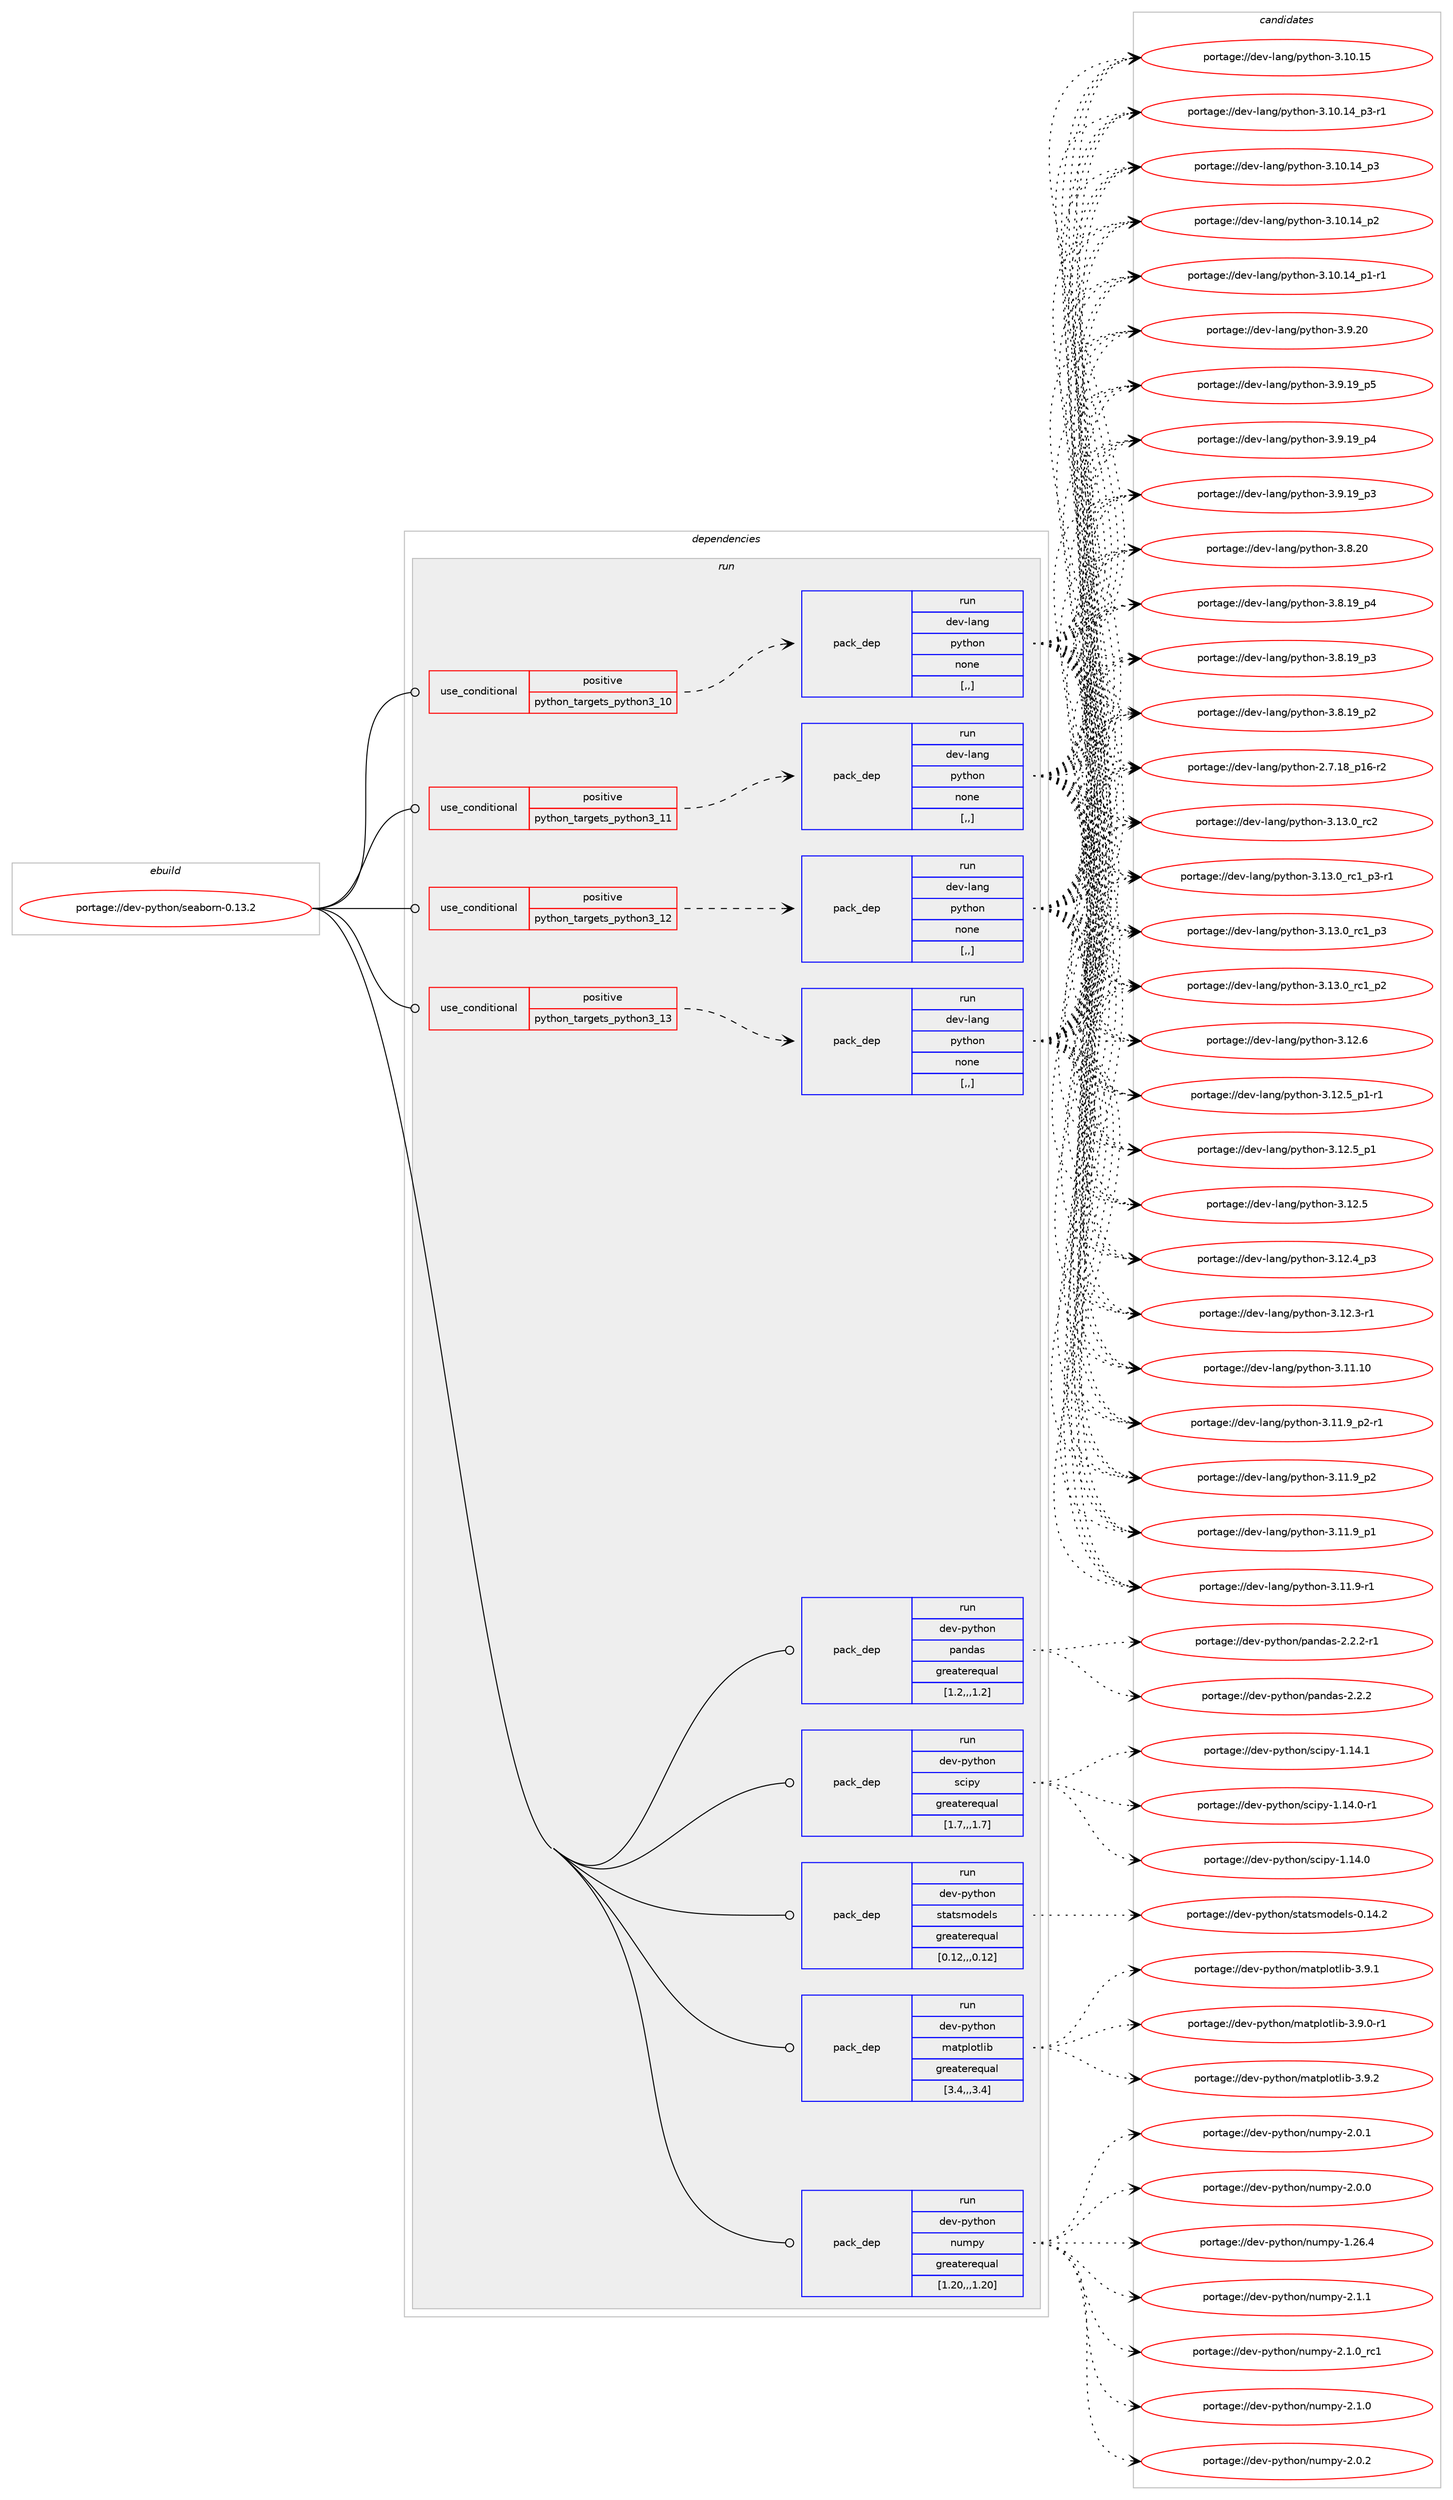 digraph prolog {

# *************
# Graph options
# *************

newrank=true;
concentrate=true;
compound=true;
graph [rankdir=LR,fontname=Helvetica,fontsize=10,ranksep=1.5];#, ranksep=2.5, nodesep=0.2];
edge  [arrowhead=vee];
node  [fontname=Helvetica,fontsize=10];

# **********
# The ebuild
# **********

subgraph cluster_leftcol {
color=gray;
label=<<i>ebuild</i>>;
id [label="portage://dev-python/seaborn-0.13.2", color=red, width=4, href="../dev-python/seaborn-0.13.2.svg"];
}

# ****************
# The dependencies
# ****************

subgraph cluster_midcol {
color=gray;
label=<<i>dependencies</i>>;
subgraph cluster_compile {
fillcolor="#eeeeee";
style=filled;
label=<<i>compile</i>>;
}
subgraph cluster_compileandrun {
fillcolor="#eeeeee";
style=filled;
label=<<i>compile and run</i>>;
}
subgraph cluster_run {
fillcolor="#eeeeee";
style=filled;
label=<<i>run</i>>;
subgraph cond170026 {
dependency658147 [label=<<TABLE BORDER="0" CELLBORDER="1" CELLSPACING="0" CELLPADDING="4"><TR><TD ROWSPAN="3" CELLPADDING="10">use_conditional</TD></TR><TR><TD>positive</TD></TR><TR><TD>python_targets_python3_10</TD></TR></TABLE>>, shape=none, color=red];
subgraph pack483259 {
dependency658148 [label=<<TABLE BORDER="0" CELLBORDER="1" CELLSPACING="0" CELLPADDING="4" WIDTH="220"><TR><TD ROWSPAN="6" CELLPADDING="30">pack_dep</TD></TR><TR><TD WIDTH="110">run</TD></TR><TR><TD>dev-lang</TD></TR><TR><TD>python</TD></TR><TR><TD>none</TD></TR><TR><TD>[,,]</TD></TR></TABLE>>, shape=none, color=blue];
}
dependency658147:e -> dependency658148:w [weight=20,style="dashed",arrowhead="vee"];
}
id:e -> dependency658147:w [weight=20,style="solid",arrowhead="odot"];
subgraph cond170027 {
dependency658149 [label=<<TABLE BORDER="0" CELLBORDER="1" CELLSPACING="0" CELLPADDING="4"><TR><TD ROWSPAN="3" CELLPADDING="10">use_conditional</TD></TR><TR><TD>positive</TD></TR><TR><TD>python_targets_python3_11</TD></TR></TABLE>>, shape=none, color=red];
subgraph pack483260 {
dependency658150 [label=<<TABLE BORDER="0" CELLBORDER="1" CELLSPACING="0" CELLPADDING="4" WIDTH="220"><TR><TD ROWSPAN="6" CELLPADDING="30">pack_dep</TD></TR><TR><TD WIDTH="110">run</TD></TR><TR><TD>dev-lang</TD></TR><TR><TD>python</TD></TR><TR><TD>none</TD></TR><TR><TD>[,,]</TD></TR></TABLE>>, shape=none, color=blue];
}
dependency658149:e -> dependency658150:w [weight=20,style="dashed",arrowhead="vee"];
}
id:e -> dependency658149:w [weight=20,style="solid",arrowhead="odot"];
subgraph cond170028 {
dependency658151 [label=<<TABLE BORDER="0" CELLBORDER="1" CELLSPACING="0" CELLPADDING="4"><TR><TD ROWSPAN="3" CELLPADDING="10">use_conditional</TD></TR><TR><TD>positive</TD></TR><TR><TD>python_targets_python3_12</TD></TR></TABLE>>, shape=none, color=red];
subgraph pack483261 {
dependency658152 [label=<<TABLE BORDER="0" CELLBORDER="1" CELLSPACING="0" CELLPADDING="4" WIDTH="220"><TR><TD ROWSPAN="6" CELLPADDING="30">pack_dep</TD></TR><TR><TD WIDTH="110">run</TD></TR><TR><TD>dev-lang</TD></TR><TR><TD>python</TD></TR><TR><TD>none</TD></TR><TR><TD>[,,]</TD></TR></TABLE>>, shape=none, color=blue];
}
dependency658151:e -> dependency658152:w [weight=20,style="dashed",arrowhead="vee"];
}
id:e -> dependency658151:w [weight=20,style="solid",arrowhead="odot"];
subgraph cond170029 {
dependency658153 [label=<<TABLE BORDER="0" CELLBORDER="1" CELLSPACING="0" CELLPADDING="4"><TR><TD ROWSPAN="3" CELLPADDING="10">use_conditional</TD></TR><TR><TD>positive</TD></TR><TR><TD>python_targets_python3_13</TD></TR></TABLE>>, shape=none, color=red];
subgraph pack483262 {
dependency658154 [label=<<TABLE BORDER="0" CELLBORDER="1" CELLSPACING="0" CELLPADDING="4" WIDTH="220"><TR><TD ROWSPAN="6" CELLPADDING="30">pack_dep</TD></TR><TR><TD WIDTH="110">run</TD></TR><TR><TD>dev-lang</TD></TR><TR><TD>python</TD></TR><TR><TD>none</TD></TR><TR><TD>[,,]</TD></TR></TABLE>>, shape=none, color=blue];
}
dependency658153:e -> dependency658154:w [weight=20,style="dashed",arrowhead="vee"];
}
id:e -> dependency658153:w [weight=20,style="solid",arrowhead="odot"];
subgraph pack483263 {
dependency658155 [label=<<TABLE BORDER="0" CELLBORDER="1" CELLSPACING="0" CELLPADDING="4" WIDTH="220"><TR><TD ROWSPAN="6" CELLPADDING="30">pack_dep</TD></TR><TR><TD WIDTH="110">run</TD></TR><TR><TD>dev-python</TD></TR><TR><TD>matplotlib</TD></TR><TR><TD>greaterequal</TD></TR><TR><TD>[3.4,,,3.4]</TD></TR></TABLE>>, shape=none, color=blue];
}
id:e -> dependency658155:w [weight=20,style="solid",arrowhead="odot"];
subgraph pack483264 {
dependency658156 [label=<<TABLE BORDER="0" CELLBORDER="1" CELLSPACING="0" CELLPADDING="4" WIDTH="220"><TR><TD ROWSPAN="6" CELLPADDING="30">pack_dep</TD></TR><TR><TD WIDTH="110">run</TD></TR><TR><TD>dev-python</TD></TR><TR><TD>numpy</TD></TR><TR><TD>greaterequal</TD></TR><TR><TD>[1.20,,,1.20]</TD></TR></TABLE>>, shape=none, color=blue];
}
id:e -> dependency658156:w [weight=20,style="solid",arrowhead="odot"];
subgraph pack483265 {
dependency658157 [label=<<TABLE BORDER="0" CELLBORDER="1" CELLSPACING="0" CELLPADDING="4" WIDTH="220"><TR><TD ROWSPAN="6" CELLPADDING="30">pack_dep</TD></TR><TR><TD WIDTH="110">run</TD></TR><TR><TD>dev-python</TD></TR><TR><TD>pandas</TD></TR><TR><TD>greaterequal</TD></TR><TR><TD>[1.2,,,1.2]</TD></TR></TABLE>>, shape=none, color=blue];
}
id:e -> dependency658157:w [weight=20,style="solid",arrowhead="odot"];
subgraph pack483266 {
dependency658158 [label=<<TABLE BORDER="0" CELLBORDER="1" CELLSPACING="0" CELLPADDING="4" WIDTH="220"><TR><TD ROWSPAN="6" CELLPADDING="30">pack_dep</TD></TR><TR><TD WIDTH="110">run</TD></TR><TR><TD>dev-python</TD></TR><TR><TD>scipy</TD></TR><TR><TD>greaterequal</TD></TR><TR><TD>[1.7,,,1.7]</TD></TR></TABLE>>, shape=none, color=blue];
}
id:e -> dependency658158:w [weight=20,style="solid",arrowhead="odot"];
subgraph pack483267 {
dependency658159 [label=<<TABLE BORDER="0" CELLBORDER="1" CELLSPACING="0" CELLPADDING="4" WIDTH="220"><TR><TD ROWSPAN="6" CELLPADDING="30">pack_dep</TD></TR><TR><TD WIDTH="110">run</TD></TR><TR><TD>dev-python</TD></TR><TR><TD>statsmodels</TD></TR><TR><TD>greaterequal</TD></TR><TR><TD>[0.12,,,0.12]</TD></TR></TABLE>>, shape=none, color=blue];
}
id:e -> dependency658159:w [weight=20,style="solid",arrowhead="odot"];
}
}

# **************
# The candidates
# **************

subgraph cluster_choices {
rank=same;
color=gray;
label=<<i>candidates</i>>;

subgraph choice483259 {
color=black;
nodesep=1;
choice10010111845108971101034711212111610411111045514649514648951149950 [label="portage://dev-lang/python-3.13.0_rc2", color=red, width=4,href="../dev-lang/python-3.13.0_rc2.svg"];
choice1001011184510897110103471121211161041111104551464951464895114994995112514511449 [label="portage://dev-lang/python-3.13.0_rc1_p3-r1", color=red, width=4,href="../dev-lang/python-3.13.0_rc1_p3-r1.svg"];
choice100101118451089711010347112121116104111110455146495146489511499499511251 [label="portage://dev-lang/python-3.13.0_rc1_p3", color=red, width=4,href="../dev-lang/python-3.13.0_rc1_p3.svg"];
choice100101118451089711010347112121116104111110455146495146489511499499511250 [label="portage://dev-lang/python-3.13.0_rc1_p2", color=red, width=4,href="../dev-lang/python-3.13.0_rc1_p2.svg"];
choice10010111845108971101034711212111610411111045514649504654 [label="portage://dev-lang/python-3.12.6", color=red, width=4,href="../dev-lang/python-3.12.6.svg"];
choice1001011184510897110103471121211161041111104551464950465395112494511449 [label="portage://dev-lang/python-3.12.5_p1-r1", color=red, width=4,href="../dev-lang/python-3.12.5_p1-r1.svg"];
choice100101118451089711010347112121116104111110455146495046539511249 [label="portage://dev-lang/python-3.12.5_p1", color=red, width=4,href="../dev-lang/python-3.12.5_p1.svg"];
choice10010111845108971101034711212111610411111045514649504653 [label="portage://dev-lang/python-3.12.5", color=red, width=4,href="../dev-lang/python-3.12.5.svg"];
choice100101118451089711010347112121116104111110455146495046529511251 [label="portage://dev-lang/python-3.12.4_p3", color=red, width=4,href="../dev-lang/python-3.12.4_p3.svg"];
choice100101118451089711010347112121116104111110455146495046514511449 [label="portage://dev-lang/python-3.12.3-r1", color=red, width=4,href="../dev-lang/python-3.12.3-r1.svg"];
choice1001011184510897110103471121211161041111104551464949464948 [label="portage://dev-lang/python-3.11.10", color=red, width=4,href="../dev-lang/python-3.11.10.svg"];
choice1001011184510897110103471121211161041111104551464949465795112504511449 [label="portage://dev-lang/python-3.11.9_p2-r1", color=red, width=4,href="../dev-lang/python-3.11.9_p2-r1.svg"];
choice100101118451089711010347112121116104111110455146494946579511250 [label="portage://dev-lang/python-3.11.9_p2", color=red, width=4,href="../dev-lang/python-3.11.9_p2.svg"];
choice100101118451089711010347112121116104111110455146494946579511249 [label="portage://dev-lang/python-3.11.9_p1", color=red, width=4,href="../dev-lang/python-3.11.9_p1.svg"];
choice100101118451089711010347112121116104111110455146494946574511449 [label="portage://dev-lang/python-3.11.9-r1", color=red, width=4,href="../dev-lang/python-3.11.9-r1.svg"];
choice1001011184510897110103471121211161041111104551464948464953 [label="portage://dev-lang/python-3.10.15", color=red, width=4,href="../dev-lang/python-3.10.15.svg"];
choice100101118451089711010347112121116104111110455146494846495295112514511449 [label="portage://dev-lang/python-3.10.14_p3-r1", color=red, width=4,href="../dev-lang/python-3.10.14_p3-r1.svg"];
choice10010111845108971101034711212111610411111045514649484649529511251 [label="portage://dev-lang/python-3.10.14_p3", color=red, width=4,href="../dev-lang/python-3.10.14_p3.svg"];
choice10010111845108971101034711212111610411111045514649484649529511250 [label="portage://dev-lang/python-3.10.14_p2", color=red, width=4,href="../dev-lang/python-3.10.14_p2.svg"];
choice100101118451089711010347112121116104111110455146494846495295112494511449 [label="portage://dev-lang/python-3.10.14_p1-r1", color=red, width=4,href="../dev-lang/python-3.10.14_p1-r1.svg"];
choice10010111845108971101034711212111610411111045514657465048 [label="portage://dev-lang/python-3.9.20", color=red, width=4,href="../dev-lang/python-3.9.20.svg"];
choice100101118451089711010347112121116104111110455146574649579511253 [label="portage://dev-lang/python-3.9.19_p5", color=red, width=4,href="../dev-lang/python-3.9.19_p5.svg"];
choice100101118451089711010347112121116104111110455146574649579511252 [label="portage://dev-lang/python-3.9.19_p4", color=red, width=4,href="../dev-lang/python-3.9.19_p4.svg"];
choice100101118451089711010347112121116104111110455146574649579511251 [label="portage://dev-lang/python-3.9.19_p3", color=red, width=4,href="../dev-lang/python-3.9.19_p3.svg"];
choice10010111845108971101034711212111610411111045514656465048 [label="portage://dev-lang/python-3.8.20", color=red, width=4,href="../dev-lang/python-3.8.20.svg"];
choice100101118451089711010347112121116104111110455146564649579511252 [label="portage://dev-lang/python-3.8.19_p4", color=red, width=4,href="../dev-lang/python-3.8.19_p4.svg"];
choice100101118451089711010347112121116104111110455146564649579511251 [label="portage://dev-lang/python-3.8.19_p3", color=red, width=4,href="../dev-lang/python-3.8.19_p3.svg"];
choice100101118451089711010347112121116104111110455146564649579511250 [label="portage://dev-lang/python-3.8.19_p2", color=red, width=4,href="../dev-lang/python-3.8.19_p2.svg"];
choice100101118451089711010347112121116104111110455046554649569511249544511450 [label="portage://dev-lang/python-2.7.18_p16-r2", color=red, width=4,href="../dev-lang/python-2.7.18_p16-r2.svg"];
dependency658148:e -> choice10010111845108971101034711212111610411111045514649514648951149950:w [style=dotted,weight="100"];
dependency658148:e -> choice1001011184510897110103471121211161041111104551464951464895114994995112514511449:w [style=dotted,weight="100"];
dependency658148:e -> choice100101118451089711010347112121116104111110455146495146489511499499511251:w [style=dotted,weight="100"];
dependency658148:e -> choice100101118451089711010347112121116104111110455146495146489511499499511250:w [style=dotted,weight="100"];
dependency658148:e -> choice10010111845108971101034711212111610411111045514649504654:w [style=dotted,weight="100"];
dependency658148:e -> choice1001011184510897110103471121211161041111104551464950465395112494511449:w [style=dotted,weight="100"];
dependency658148:e -> choice100101118451089711010347112121116104111110455146495046539511249:w [style=dotted,weight="100"];
dependency658148:e -> choice10010111845108971101034711212111610411111045514649504653:w [style=dotted,weight="100"];
dependency658148:e -> choice100101118451089711010347112121116104111110455146495046529511251:w [style=dotted,weight="100"];
dependency658148:e -> choice100101118451089711010347112121116104111110455146495046514511449:w [style=dotted,weight="100"];
dependency658148:e -> choice1001011184510897110103471121211161041111104551464949464948:w [style=dotted,weight="100"];
dependency658148:e -> choice1001011184510897110103471121211161041111104551464949465795112504511449:w [style=dotted,weight="100"];
dependency658148:e -> choice100101118451089711010347112121116104111110455146494946579511250:w [style=dotted,weight="100"];
dependency658148:e -> choice100101118451089711010347112121116104111110455146494946579511249:w [style=dotted,weight="100"];
dependency658148:e -> choice100101118451089711010347112121116104111110455146494946574511449:w [style=dotted,weight="100"];
dependency658148:e -> choice1001011184510897110103471121211161041111104551464948464953:w [style=dotted,weight="100"];
dependency658148:e -> choice100101118451089711010347112121116104111110455146494846495295112514511449:w [style=dotted,weight="100"];
dependency658148:e -> choice10010111845108971101034711212111610411111045514649484649529511251:w [style=dotted,weight="100"];
dependency658148:e -> choice10010111845108971101034711212111610411111045514649484649529511250:w [style=dotted,weight="100"];
dependency658148:e -> choice100101118451089711010347112121116104111110455146494846495295112494511449:w [style=dotted,weight="100"];
dependency658148:e -> choice10010111845108971101034711212111610411111045514657465048:w [style=dotted,weight="100"];
dependency658148:e -> choice100101118451089711010347112121116104111110455146574649579511253:w [style=dotted,weight="100"];
dependency658148:e -> choice100101118451089711010347112121116104111110455146574649579511252:w [style=dotted,weight="100"];
dependency658148:e -> choice100101118451089711010347112121116104111110455146574649579511251:w [style=dotted,weight="100"];
dependency658148:e -> choice10010111845108971101034711212111610411111045514656465048:w [style=dotted,weight="100"];
dependency658148:e -> choice100101118451089711010347112121116104111110455146564649579511252:w [style=dotted,weight="100"];
dependency658148:e -> choice100101118451089711010347112121116104111110455146564649579511251:w [style=dotted,weight="100"];
dependency658148:e -> choice100101118451089711010347112121116104111110455146564649579511250:w [style=dotted,weight="100"];
dependency658148:e -> choice100101118451089711010347112121116104111110455046554649569511249544511450:w [style=dotted,weight="100"];
}
subgraph choice483260 {
color=black;
nodesep=1;
choice10010111845108971101034711212111610411111045514649514648951149950 [label="portage://dev-lang/python-3.13.0_rc2", color=red, width=4,href="../dev-lang/python-3.13.0_rc2.svg"];
choice1001011184510897110103471121211161041111104551464951464895114994995112514511449 [label="portage://dev-lang/python-3.13.0_rc1_p3-r1", color=red, width=4,href="../dev-lang/python-3.13.0_rc1_p3-r1.svg"];
choice100101118451089711010347112121116104111110455146495146489511499499511251 [label="portage://dev-lang/python-3.13.0_rc1_p3", color=red, width=4,href="../dev-lang/python-3.13.0_rc1_p3.svg"];
choice100101118451089711010347112121116104111110455146495146489511499499511250 [label="portage://dev-lang/python-3.13.0_rc1_p2", color=red, width=4,href="../dev-lang/python-3.13.0_rc1_p2.svg"];
choice10010111845108971101034711212111610411111045514649504654 [label="portage://dev-lang/python-3.12.6", color=red, width=4,href="../dev-lang/python-3.12.6.svg"];
choice1001011184510897110103471121211161041111104551464950465395112494511449 [label="portage://dev-lang/python-3.12.5_p1-r1", color=red, width=4,href="../dev-lang/python-3.12.5_p1-r1.svg"];
choice100101118451089711010347112121116104111110455146495046539511249 [label="portage://dev-lang/python-3.12.5_p1", color=red, width=4,href="../dev-lang/python-3.12.5_p1.svg"];
choice10010111845108971101034711212111610411111045514649504653 [label="portage://dev-lang/python-3.12.5", color=red, width=4,href="../dev-lang/python-3.12.5.svg"];
choice100101118451089711010347112121116104111110455146495046529511251 [label="portage://dev-lang/python-3.12.4_p3", color=red, width=4,href="../dev-lang/python-3.12.4_p3.svg"];
choice100101118451089711010347112121116104111110455146495046514511449 [label="portage://dev-lang/python-3.12.3-r1", color=red, width=4,href="../dev-lang/python-3.12.3-r1.svg"];
choice1001011184510897110103471121211161041111104551464949464948 [label="portage://dev-lang/python-3.11.10", color=red, width=4,href="../dev-lang/python-3.11.10.svg"];
choice1001011184510897110103471121211161041111104551464949465795112504511449 [label="portage://dev-lang/python-3.11.9_p2-r1", color=red, width=4,href="../dev-lang/python-3.11.9_p2-r1.svg"];
choice100101118451089711010347112121116104111110455146494946579511250 [label="portage://dev-lang/python-3.11.9_p2", color=red, width=4,href="../dev-lang/python-3.11.9_p2.svg"];
choice100101118451089711010347112121116104111110455146494946579511249 [label="portage://dev-lang/python-3.11.9_p1", color=red, width=4,href="../dev-lang/python-3.11.9_p1.svg"];
choice100101118451089711010347112121116104111110455146494946574511449 [label="portage://dev-lang/python-3.11.9-r1", color=red, width=4,href="../dev-lang/python-3.11.9-r1.svg"];
choice1001011184510897110103471121211161041111104551464948464953 [label="portage://dev-lang/python-3.10.15", color=red, width=4,href="../dev-lang/python-3.10.15.svg"];
choice100101118451089711010347112121116104111110455146494846495295112514511449 [label="portage://dev-lang/python-3.10.14_p3-r1", color=red, width=4,href="../dev-lang/python-3.10.14_p3-r1.svg"];
choice10010111845108971101034711212111610411111045514649484649529511251 [label="portage://dev-lang/python-3.10.14_p3", color=red, width=4,href="../dev-lang/python-3.10.14_p3.svg"];
choice10010111845108971101034711212111610411111045514649484649529511250 [label="portage://dev-lang/python-3.10.14_p2", color=red, width=4,href="../dev-lang/python-3.10.14_p2.svg"];
choice100101118451089711010347112121116104111110455146494846495295112494511449 [label="portage://dev-lang/python-3.10.14_p1-r1", color=red, width=4,href="../dev-lang/python-3.10.14_p1-r1.svg"];
choice10010111845108971101034711212111610411111045514657465048 [label="portage://dev-lang/python-3.9.20", color=red, width=4,href="../dev-lang/python-3.9.20.svg"];
choice100101118451089711010347112121116104111110455146574649579511253 [label="portage://dev-lang/python-3.9.19_p5", color=red, width=4,href="../dev-lang/python-3.9.19_p5.svg"];
choice100101118451089711010347112121116104111110455146574649579511252 [label="portage://dev-lang/python-3.9.19_p4", color=red, width=4,href="../dev-lang/python-3.9.19_p4.svg"];
choice100101118451089711010347112121116104111110455146574649579511251 [label="portage://dev-lang/python-3.9.19_p3", color=red, width=4,href="../dev-lang/python-3.9.19_p3.svg"];
choice10010111845108971101034711212111610411111045514656465048 [label="portage://dev-lang/python-3.8.20", color=red, width=4,href="../dev-lang/python-3.8.20.svg"];
choice100101118451089711010347112121116104111110455146564649579511252 [label="portage://dev-lang/python-3.8.19_p4", color=red, width=4,href="../dev-lang/python-3.8.19_p4.svg"];
choice100101118451089711010347112121116104111110455146564649579511251 [label="portage://dev-lang/python-3.8.19_p3", color=red, width=4,href="../dev-lang/python-3.8.19_p3.svg"];
choice100101118451089711010347112121116104111110455146564649579511250 [label="portage://dev-lang/python-3.8.19_p2", color=red, width=4,href="../dev-lang/python-3.8.19_p2.svg"];
choice100101118451089711010347112121116104111110455046554649569511249544511450 [label="portage://dev-lang/python-2.7.18_p16-r2", color=red, width=4,href="../dev-lang/python-2.7.18_p16-r2.svg"];
dependency658150:e -> choice10010111845108971101034711212111610411111045514649514648951149950:w [style=dotted,weight="100"];
dependency658150:e -> choice1001011184510897110103471121211161041111104551464951464895114994995112514511449:w [style=dotted,weight="100"];
dependency658150:e -> choice100101118451089711010347112121116104111110455146495146489511499499511251:w [style=dotted,weight="100"];
dependency658150:e -> choice100101118451089711010347112121116104111110455146495146489511499499511250:w [style=dotted,weight="100"];
dependency658150:e -> choice10010111845108971101034711212111610411111045514649504654:w [style=dotted,weight="100"];
dependency658150:e -> choice1001011184510897110103471121211161041111104551464950465395112494511449:w [style=dotted,weight="100"];
dependency658150:e -> choice100101118451089711010347112121116104111110455146495046539511249:w [style=dotted,weight="100"];
dependency658150:e -> choice10010111845108971101034711212111610411111045514649504653:w [style=dotted,weight="100"];
dependency658150:e -> choice100101118451089711010347112121116104111110455146495046529511251:w [style=dotted,weight="100"];
dependency658150:e -> choice100101118451089711010347112121116104111110455146495046514511449:w [style=dotted,weight="100"];
dependency658150:e -> choice1001011184510897110103471121211161041111104551464949464948:w [style=dotted,weight="100"];
dependency658150:e -> choice1001011184510897110103471121211161041111104551464949465795112504511449:w [style=dotted,weight="100"];
dependency658150:e -> choice100101118451089711010347112121116104111110455146494946579511250:w [style=dotted,weight="100"];
dependency658150:e -> choice100101118451089711010347112121116104111110455146494946579511249:w [style=dotted,weight="100"];
dependency658150:e -> choice100101118451089711010347112121116104111110455146494946574511449:w [style=dotted,weight="100"];
dependency658150:e -> choice1001011184510897110103471121211161041111104551464948464953:w [style=dotted,weight="100"];
dependency658150:e -> choice100101118451089711010347112121116104111110455146494846495295112514511449:w [style=dotted,weight="100"];
dependency658150:e -> choice10010111845108971101034711212111610411111045514649484649529511251:w [style=dotted,weight="100"];
dependency658150:e -> choice10010111845108971101034711212111610411111045514649484649529511250:w [style=dotted,weight="100"];
dependency658150:e -> choice100101118451089711010347112121116104111110455146494846495295112494511449:w [style=dotted,weight="100"];
dependency658150:e -> choice10010111845108971101034711212111610411111045514657465048:w [style=dotted,weight="100"];
dependency658150:e -> choice100101118451089711010347112121116104111110455146574649579511253:w [style=dotted,weight="100"];
dependency658150:e -> choice100101118451089711010347112121116104111110455146574649579511252:w [style=dotted,weight="100"];
dependency658150:e -> choice100101118451089711010347112121116104111110455146574649579511251:w [style=dotted,weight="100"];
dependency658150:e -> choice10010111845108971101034711212111610411111045514656465048:w [style=dotted,weight="100"];
dependency658150:e -> choice100101118451089711010347112121116104111110455146564649579511252:w [style=dotted,weight="100"];
dependency658150:e -> choice100101118451089711010347112121116104111110455146564649579511251:w [style=dotted,weight="100"];
dependency658150:e -> choice100101118451089711010347112121116104111110455146564649579511250:w [style=dotted,weight="100"];
dependency658150:e -> choice100101118451089711010347112121116104111110455046554649569511249544511450:w [style=dotted,weight="100"];
}
subgraph choice483261 {
color=black;
nodesep=1;
choice10010111845108971101034711212111610411111045514649514648951149950 [label="portage://dev-lang/python-3.13.0_rc2", color=red, width=4,href="../dev-lang/python-3.13.0_rc2.svg"];
choice1001011184510897110103471121211161041111104551464951464895114994995112514511449 [label="portage://dev-lang/python-3.13.0_rc1_p3-r1", color=red, width=4,href="../dev-lang/python-3.13.0_rc1_p3-r1.svg"];
choice100101118451089711010347112121116104111110455146495146489511499499511251 [label="portage://dev-lang/python-3.13.0_rc1_p3", color=red, width=4,href="../dev-lang/python-3.13.0_rc1_p3.svg"];
choice100101118451089711010347112121116104111110455146495146489511499499511250 [label="portage://dev-lang/python-3.13.0_rc1_p2", color=red, width=4,href="../dev-lang/python-3.13.0_rc1_p2.svg"];
choice10010111845108971101034711212111610411111045514649504654 [label="portage://dev-lang/python-3.12.6", color=red, width=4,href="../dev-lang/python-3.12.6.svg"];
choice1001011184510897110103471121211161041111104551464950465395112494511449 [label="portage://dev-lang/python-3.12.5_p1-r1", color=red, width=4,href="../dev-lang/python-3.12.5_p1-r1.svg"];
choice100101118451089711010347112121116104111110455146495046539511249 [label="portage://dev-lang/python-3.12.5_p1", color=red, width=4,href="../dev-lang/python-3.12.5_p1.svg"];
choice10010111845108971101034711212111610411111045514649504653 [label="portage://dev-lang/python-3.12.5", color=red, width=4,href="../dev-lang/python-3.12.5.svg"];
choice100101118451089711010347112121116104111110455146495046529511251 [label="portage://dev-lang/python-3.12.4_p3", color=red, width=4,href="../dev-lang/python-3.12.4_p3.svg"];
choice100101118451089711010347112121116104111110455146495046514511449 [label="portage://dev-lang/python-3.12.3-r1", color=red, width=4,href="../dev-lang/python-3.12.3-r1.svg"];
choice1001011184510897110103471121211161041111104551464949464948 [label="portage://dev-lang/python-3.11.10", color=red, width=4,href="../dev-lang/python-3.11.10.svg"];
choice1001011184510897110103471121211161041111104551464949465795112504511449 [label="portage://dev-lang/python-3.11.9_p2-r1", color=red, width=4,href="../dev-lang/python-3.11.9_p2-r1.svg"];
choice100101118451089711010347112121116104111110455146494946579511250 [label="portage://dev-lang/python-3.11.9_p2", color=red, width=4,href="../dev-lang/python-3.11.9_p2.svg"];
choice100101118451089711010347112121116104111110455146494946579511249 [label="portage://dev-lang/python-3.11.9_p1", color=red, width=4,href="../dev-lang/python-3.11.9_p1.svg"];
choice100101118451089711010347112121116104111110455146494946574511449 [label="portage://dev-lang/python-3.11.9-r1", color=red, width=4,href="../dev-lang/python-3.11.9-r1.svg"];
choice1001011184510897110103471121211161041111104551464948464953 [label="portage://dev-lang/python-3.10.15", color=red, width=4,href="../dev-lang/python-3.10.15.svg"];
choice100101118451089711010347112121116104111110455146494846495295112514511449 [label="portage://dev-lang/python-3.10.14_p3-r1", color=red, width=4,href="../dev-lang/python-3.10.14_p3-r1.svg"];
choice10010111845108971101034711212111610411111045514649484649529511251 [label="portage://dev-lang/python-3.10.14_p3", color=red, width=4,href="../dev-lang/python-3.10.14_p3.svg"];
choice10010111845108971101034711212111610411111045514649484649529511250 [label="portage://dev-lang/python-3.10.14_p2", color=red, width=4,href="../dev-lang/python-3.10.14_p2.svg"];
choice100101118451089711010347112121116104111110455146494846495295112494511449 [label="portage://dev-lang/python-3.10.14_p1-r1", color=red, width=4,href="../dev-lang/python-3.10.14_p1-r1.svg"];
choice10010111845108971101034711212111610411111045514657465048 [label="portage://dev-lang/python-3.9.20", color=red, width=4,href="../dev-lang/python-3.9.20.svg"];
choice100101118451089711010347112121116104111110455146574649579511253 [label="portage://dev-lang/python-3.9.19_p5", color=red, width=4,href="../dev-lang/python-3.9.19_p5.svg"];
choice100101118451089711010347112121116104111110455146574649579511252 [label="portage://dev-lang/python-3.9.19_p4", color=red, width=4,href="../dev-lang/python-3.9.19_p4.svg"];
choice100101118451089711010347112121116104111110455146574649579511251 [label="portage://dev-lang/python-3.9.19_p3", color=red, width=4,href="../dev-lang/python-3.9.19_p3.svg"];
choice10010111845108971101034711212111610411111045514656465048 [label="portage://dev-lang/python-3.8.20", color=red, width=4,href="../dev-lang/python-3.8.20.svg"];
choice100101118451089711010347112121116104111110455146564649579511252 [label="portage://dev-lang/python-3.8.19_p4", color=red, width=4,href="../dev-lang/python-3.8.19_p4.svg"];
choice100101118451089711010347112121116104111110455146564649579511251 [label="portage://dev-lang/python-3.8.19_p3", color=red, width=4,href="../dev-lang/python-3.8.19_p3.svg"];
choice100101118451089711010347112121116104111110455146564649579511250 [label="portage://dev-lang/python-3.8.19_p2", color=red, width=4,href="../dev-lang/python-3.8.19_p2.svg"];
choice100101118451089711010347112121116104111110455046554649569511249544511450 [label="portage://dev-lang/python-2.7.18_p16-r2", color=red, width=4,href="../dev-lang/python-2.7.18_p16-r2.svg"];
dependency658152:e -> choice10010111845108971101034711212111610411111045514649514648951149950:w [style=dotted,weight="100"];
dependency658152:e -> choice1001011184510897110103471121211161041111104551464951464895114994995112514511449:w [style=dotted,weight="100"];
dependency658152:e -> choice100101118451089711010347112121116104111110455146495146489511499499511251:w [style=dotted,weight="100"];
dependency658152:e -> choice100101118451089711010347112121116104111110455146495146489511499499511250:w [style=dotted,weight="100"];
dependency658152:e -> choice10010111845108971101034711212111610411111045514649504654:w [style=dotted,weight="100"];
dependency658152:e -> choice1001011184510897110103471121211161041111104551464950465395112494511449:w [style=dotted,weight="100"];
dependency658152:e -> choice100101118451089711010347112121116104111110455146495046539511249:w [style=dotted,weight="100"];
dependency658152:e -> choice10010111845108971101034711212111610411111045514649504653:w [style=dotted,weight="100"];
dependency658152:e -> choice100101118451089711010347112121116104111110455146495046529511251:w [style=dotted,weight="100"];
dependency658152:e -> choice100101118451089711010347112121116104111110455146495046514511449:w [style=dotted,weight="100"];
dependency658152:e -> choice1001011184510897110103471121211161041111104551464949464948:w [style=dotted,weight="100"];
dependency658152:e -> choice1001011184510897110103471121211161041111104551464949465795112504511449:w [style=dotted,weight="100"];
dependency658152:e -> choice100101118451089711010347112121116104111110455146494946579511250:w [style=dotted,weight="100"];
dependency658152:e -> choice100101118451089711010347112121116104111110455146494946579511249:w [style=dotted,weight="100"];
dependency658152:e -> choice100101118451089711010347112121116104111110455146494946574511449:w [style=dotted,weight="100"];
dependency658152:e -> choice1001011184510897110103471121211161041111104551464948464953:w [style=dotted,weight="100"];
dependency658152:e -> choice100101118451089711010347112121116104111110455146494846495295112514511449:w [style=dotted,weight="100"];
dependency658152:e -> choice10010111845108971101034711212111610411111045514649484649529511251:w [style=dotted,weight="100"];
dependency658152:e -> choice10010111845108971101034711212111610411111045514649484649529511250:w [style=dotted,weight="100"];
dependency658152:e -> choice100101118451089711010347112121116104111110455146494846495295112494511449:w [style=dotted,weight="100"];
dependency658152:e -> choice10010111845108971101034711212111610411111045514657465048:w [style=dotted,weight="100"];
dependency658152:e -> choice100101118451089711010347112121116104111110455146574649579511253:w [style=dotted,weight="100"];
dependency658152:e -> choice100101118451089711010347112121116104111110455146574649579511252:w [style=dotted,weight="100"];
dependency658152:e -> choice100101118451089711010347112121116104111110455146574649579511251:w [style=dotted,weight="100"];
dependency658152:e -> choice10010111845108971101034711212111610411111045514656465048:w [style=dotted,weight="100"];
dependency658152:e -> choice100101118451089711010347112121116104111110455146564649579511252:w [style=dotted,weight="100"];
dependency658152:e -> choice100101118451089711010347112121116104111110455146564649579511251:w [style=dotted,weight="100"];
dependency658152:e -> choice100101118451089711010347112121116104111110455146564649579511250:w [style=dotted,weight="100"];
dependency658152:e -> choice100101118451089711010347112121116104111110455046554649569511249544511450:w [style=dotted,weight="100"];
}
subgraph choice483262 {
color=black;
nodesep=1;
choice10010111845108971101034711212111610411111045514649514648951149950 [label="portage://dev-lang/python-3.13.0_rc2", color=red, width=4,href="../dev-lang/python-3.13.0_rc2.svg"];
choice1001011184510897110103471121211161041111104551464951464895114994995112514511449 [label="portage://dev-lang/python-3.13.0_rc1_p3-r1", color=red, width=4,href="../dev-lang/python-3.13.0_rc1_p3-r1.svg"];
choice100101118451089711010347112121116104111110455146495146489511499499511251 [label="portage://dev-lang/python-3.13.0_rc1_p3", color=red, width=4,href="../dev-lang/python-3.13.0_rc1_p3.svg"];
choice100101118451089711010347112121116104111110455146495146489511499499511250 [label="portage://dev-lang/python-3.13.0_rc1_p2", color=red, width=4,href="../dev-lang/python-3.13.0_rc1_p2.svg"];
choice10010111845108971101034711212111610411111045514649504654 [label="portage://dev-lang/python-3.12.6", color=red, width=4,href="../dev-lang/python-3.12.6.svg"];
choice1001011184510897110103471121211161041111104551464950465395112494511449 [label="portage://dev-lang/python-3.12.5_p1-r1", color=red, width=4,href="../dev-lang/python-3.12.5_p1-r1.svg"];
choice100101118451089711010347112121116104111110455146495046539511249 [label="portage://dev-lang/python-3.12.5_p1", color=red, width=4,href="../dev-lang/python-3.12.5_p1.svg"];
choice10010111845108971101034711212111610411111045514649504653 [label="portage://dev-lang/python-3.12.5", color=red, width=4,href="../dev-lang/python-3.12.5.svg"];
choice100101118451089711010347112121116104111110455146495046529511251 [label="portage://dev-lang/python-3.12.4_p3", color=red, width=4,href="../dev-lang/python-3.12.4_p3.svg"];
choice100101118451089711010347112121116104111110455146495046514511449 [label="portage://dev-lang/python-3.12.3-r1", color=red, width=4,href="../dev-lang/python-3.12.3-r1.svg"];
choice1001011184510897110103471121211161041111104551464949464948 [label="portage://dev-lang/python-3.11.10", color=red, width=4,href="../dev-lang/python-3.11.10.svg"];
choice1001011184510897110103471121211161041111104551464949465795112504511449 [label="portage://dev-lang/python-3.11.9_p2-r1", color=red, width=4,href="../dev-lang/python-3.11.9_p2-r1.svg"];
choice100101118451089711010347112121116104111110455146494946579511250 [label="portage://dev-lang/python-3.11.9_p2", color=red, width=4,href="../dev-lang/python-3.11.9_p2.svg"];
choice100101118451089711010347112121116104111110455146494946579511249 [label="portage://dev-lang/python-3.11.9_p1", color=red, width=4,href="../dev-lang/python-3.11.9_p1.svg"];
choice100101118451089711010347112121116104111110455146494946574511449 [label="portage://dev-lang/python-3.11.9-r1", color=red, width=4,href="../dev-lang/python-3.11.9-r1.svg"];
choice1001011184510897110103471121211161041111104551464948464953 [label="portage://dev-lang/python-3.10.15", color=red, width=4,href="../dev-lang/python-3.10.15.svg"];
choice100101118451089711010347112121116104111110455146494846495295112514511449 [label="portage://dev-lang/python-3.10.14_p3-r1", color=red, width=4,href="../dev-lang/python-3.10.14_p3-r1.svg"];
choice10010111845108971101034711212111610411111045514649484649529511251 [label="portage://dev-lang/python-3.10.14_p3", color=red, width=4,href="../dev-lang/python-3.10.14_p3.svg"];
choice10010111845108971101034711212111610411111045514649484649529511250 [label="portage://dev-lang/python-3.10.14_p2", color=red, width=4,href="../dev-lang/python-3.10.14_p2.svg"];
choice100101118451089711010347112121116104111110455146494846495295112494511449 [label="portage://dev-lang/python-3.10.14_p1-r1", color=red, width=4,href="../dev-lang/python-3.10.14_p1-r1.svg"];
choice10010111845108971101034711212111610411111045514657465048 [label="portage://dev-lang/python-3.9.20", color=red, width=4,href="../dev-lang/python-3.9.20.svg"];
choice100101118451089711010347112121116104111110455146574649579511253 [label="portage://dev-lang/python-3.9.19_p5", color=red, width=4,href="../dev-lang/python-3.9.19_p5.svg"];
choice100101118451089711010347112121116104111110455146574649579511252 [label="portage://dev-lang/python-3.9.19_p4", color=red, width=4,href="../dev-lang/python-3.9.19_p4.svg"];
choice100101118451089711010347112121116104111110455146574649579511251 [label="portage://dev-lang/python-3.9.19_p3", color=red, width=4,href="../dev-lang/python-3.9.19_p3.svg"];
choice10010111845108971101034711212111610411111045514656465048 [label="portage://dev-lang/python-3.8.20", color=red, width=4,href="../dev-lang/python-3.8.20.svg"];
choice100101118451089711010347112121116104111110455146564649579511252 [label="portage://dev-lang/python-3.8.19_p4", color=red, width=4,href="../dev-lang/python-3.8.19_p4.svg"];
choice100101118451089711010347112121116104111110455146564649579511251 [label="portage://dev-lang/python-3.8.19_p3", color=red, width=4,href="../dev-lang/python-3.8.19_p3.svg"];
choice100101118451089711010347112121116104111110455146564649579511250 [label="portage://dev-lang/python-3.8.19_p2", color=red, width=4,href="../dev-lang/python-3.8.19_p2.svg"];
choice100101118451089711010347112121116104111110455046554649569511249544511450 [label="portage://dev-lang/python-2.7.18_p16-r2", color=red, width=4,href="../dev-lang/python-2.7.18_p16-r2.svg"];
dependency658154:e -> choice10010111845108971101034711212111610411111045514649514648951149950:w [style=dotted,weight="100"];
dependency658154:e -> choice1001011184510897110103471121211161041111104551464951464895114994995112514511449:w [style=dotted,weight="100"];
dependency658154:e -> choice100101118451089711010347112121116104111110455146495146489511499499511251:w [style=dotted,weight="100"];
dependency658154:e -> choice100101118451089711010347112121116104111110455146495146489511499499511250:w [style=dotted,weight="100"];
dependency658154:e -> choice10010111845108971101034711212111610411111045514649504654:w [style=dotted,weight="100"];
dependency658154:e -> choice1001011184510897110103471121211161041111104551464950465395112494511449:w [style=dotted,weight="100"];
dependency658154:e -> choice100101118451089711010347112121116104111110455146495046539511249:w [style=dotted,weight="100"];
dependency658154:e -> choice10010111845108971101034711212111610411111045514649504653:w [style=dotted,weight="100"];
dependency658154:e -> choice100101118451089711010347112121116104111110455146495046529511251:w [style=dotted,weight="100"];
dependency658154:e -> choice100101118451089711010347112121116104111110455146495046514511449:w [style=dotted,weight="100"];
dependency658154:e -> choice1001011184510897110103471121211161041111104551464949464948:w [style=dotted,weight="100"];
dependency658154:e -> choice1001011184510897110103471121211161041111104551464949465795112504511449:w [style=dotted,weight="100"];
dependency658154:e -> choice100101118451089711010347112121116104111110455146494946579511250:w [style=dotted,weight="100"];
dependency658154:e -> choice100101118451089711010347112121116104111110455146494946579511249:w [style=dotted,weight="100"];
dependency658154:e -> choice100101118451089711010347112121116104111110455146494946574511449:w [style=dotted,weight="100"];
dependency658154:e -> choice1001011184510897110103471121211161041111104551464948464953:w [style=dotted,weight="100"];
dependency658154:e -> choice100101118451089711010347112121116104111110455146494846495295112514511449:w [style=dotted,weight="100"];
dependency658154:e -> choice10010111845108971101034711212111610411111045514649484649529511251:w [style=dotted,weight="100"];
dependency658154:e -> choice10010111845108971101034711212111610411111045514649484649529511250:w [style=dotted,weight="100"];
dependency658154:e -> choice100101118451089711010347112121116104111110455146494846495295112494511449:w [style=dotted,weight="100"];
dependency658154:e -> choice10010111845108971101034711212111610411111045514657465048:w [style=dotted,weight="100"];
dependency658154:e -> choice100101118451089711010347112121116104111110455146574649579511253:w [style=dotted,weight="100"];
dependency658154:e -> choice100101118451089711010347112121116104111110455146574649579511252:w [style=dotted,weight="100"];
dependency658154:e -> choice100101118451089711010347112121116104111110455146574649579511251:w [style=dotted,weight="100"];
dependency658154:e -> choice10010111845108971101034711212111610411111045514656465048:w [style=dotted,weight="100"];
dependency658154:e -> choice100101118451089711010347112121116104111110455146564649579511252:w [style=dotted,weight="100"];
dependency658154:e -> choice100101118451089711010347112121116104111110455146564649579511251:w [style=dotted,weight="100"];
dependency658154:e -> choice100101118451089711010347112121116104111110455146564649579511250:w [style=dotted,weight="100"];
dependency658154:e -> choice100101118451089711010347112121116104111110455046554649569511249544511450:w [style=dotted,weight="100"];
}
subgraph choice483263 {
color=black;
nodesep=1;
choice10010111845112121116104111110471099711611210811111610810598455146574650 [label="portage://dev-python/matplotlib-3.9.2", color=red, width=4,href="../dev-python/matplotlib-3.9.2.svg"];
choice10010111845112121116104111110471099711611210811111610810598455146574649 [label="portage://dev-python/matplotlib-3.9.1", color=red, width=4,href="../dev-python/matplotlib-3.9.1.svg"];
choice100101118451121211161041111104710997116112108111116108105984551465746484511449 [label="portage://dev-python/matplotlib-3.9.0-r1", color=red, width=4,href="../dev-python/matplotlib-3.9.0-r1.svg"];
dependency658155:e -> choice10010111845112121116104111110471099711611210811111610810598455146574650:w [style=dotted,weight="100"];
dependency658155:e -> choice10010111845112121116104111110471099711611210811111610810598455146574649:w [style=dotted,weight="100"];
dependency658155:e -> choice100101118451121211161041111104710997116112108111116108105984551465746484511449:w [style=dotted,weight="100"];
}
subgraph choice483264 {
color=black;
nodesep=1;
choice1001011184511212111610411111047110117109112121455046494649 [label="portage://dev-python/numpy-2.1.1", color=red, width=4,href="../dev-python/numpy-2.1.1.svg"];
choice1001011184511212111610411111047110117109112121455046494648951149949 [label="portage://dev-python/numpy-2.1.0_rc1", color=red, width=4,href="../dev-python/numpy-2.1.0_rc1.svg"];
choice1001011184511212111610411111047110117109112121455046494648 [label="portage://dev-python/numpy-2.1.0", color=red, width=4,href="../dev-python/numpy-2.1.0.svg"];
choice1001011184511212111610411111047110117109112121455046484650 [label="portage://dev-python/numpy-2.0.2", color=red, width=4,href="../dev-python/numpy-2.0.2.svg"];
choice1001011184511212111610411111047110117109112121455046484649 [label="portage://dev-python/numpy-2.0.1", color=red, width=4,href="../dev-python/numpy-2.0.1.svg"];
choice1001011184511212111610411111047110117109112121455046484648 [label="portage://dev-python/numpy-2.0.0", color=red, width=4,href="../dev-python/numpy-2.0.0.svg"];
choice100101118451121211161041111104711011710911212145494650544652 [label="portage://dev-python/numpy-1.26.4", color=red, width=4,href="../dev-python/numpy-1.26.4.svg"];
dependency658156:e -> choice1001011184511212111610411111047110117109112121455046494649:w [style=dotted,weight="100"];
dependency658156:e -> choice1001011184511212111610411111047110117109112121455046494648951149949:w [style=dotted,weight="100"];
dependency658156:e -> choice1001011184511212111610411111047110117109112121455046494648:w [style=dotted,weight="100"];
dependency658156:e -> choice1001011184511212111610411111047110117109112121455046484650:w [style=dotted,weight="100"];
dependency658156:e -> choice1001011184511212111610411111047110117109112121455046484649:w [style=dotted,weight="100"];
dependency658156:e -> choice1001011184511212111610411111047110117109112121455046484648:w [style=dotted,weight="100"];
dependency658156:e -> choice100101118451121211161041111104711011710911212145494650544652:w [style=dotted,weight="100"];
}
subgraph choice483265 {
color=black;
nodesep=1;
choice100101118451121211161041111104711297110100971154550465046504511449 [label="portage://dev-python/pandas-2.2.2-r1", color=red, width=4,href="../dev-python/pandas-2.2.2-r1.svg"];
choice10010111845112121116104111110471129711010097115455046504650 [label="portage://dev-python/pandas-2.2.2", color=red, width=4,href="../dev-python/pandas-2.2.2.svg"];
dependency658157:e -> choice100101118451121211161041111104711297110100971154550465046504511449:w [style=dotted,weight="100"];
dependency658157:e -> choice10010111845112121116104111110471129711010097115455046504650:w [style=dotted,weight="100"];
}
subgraph choice483266 {
color=black;
nodesep=1;
choice10010111845112121116104111110471159910511212145494649524649 [label="portage://dev-python/scipy-1.14.1", color=red, width=4,href="../dev-python/scipy-1.14.1.svg"];
choice100101118451121211161041111104711599105112121454946495246484511449 [label="portage://dev-python/scipy-1.14.0-r1", color=red, width=4,href="../dev-python/scipy-1.14.0-r1.svg"];
choice10010111845112121116104111110471159910511212145494649524648 [label="portage://dev-python/scipy-1.14.0", color=red, width=4,href="../dev-python/scipy-1.14.0.svg"];
dependency658158:e -> choice10010111845112121116104111110471159910511212145494649524649:w [style=dotted,weight="100"];
dependency658158:e -> choice100101118451121211161041111104711599105112121454946495246484511449:w [style=dotted,weight="100"];
dependency658158:e -> choice10010111845112121116104111110471159910511212145494649524648:w [style=dotted,weight="100"];
}
subgraph choice483267 {
color=black;
nodesep=1;
choice10010111845112121116104111110471151169711611510911110010110811545484649524650 [label="portage://dev-python/statsmodels-0.14.2", color=red, width=4,href="../dev-python/statsmodels-0.14.2.svg"];
dependency658159:e -> choice10010111845112121116104111110471151169711611510911110010110811545484649524650:w [style=dotted,weight="100"];
}
}

}
